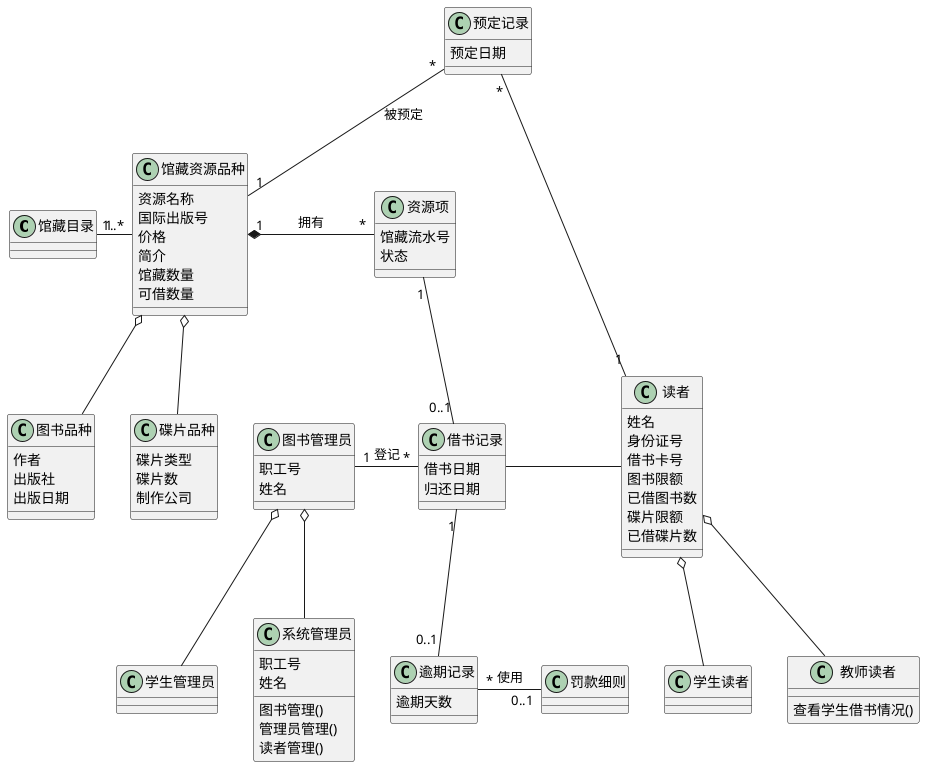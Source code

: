    @startuml
     class 馆藏目录{

     }
     class 馆藏资源品种{
         资源名称
         国际出版号
         价格
         简介
         馆藏数量
         可借数量
     }
     class 碟片品种{
         碟片类型
         碟片数
         制作公司
     }
     class 图书品种{
         作者
         出版社
         出版日期
     }
     class 预定记录{
         预定日期
     }
     class 资源项{
         馆藏流水号
         状态
     }
     class 借书记录{
         借书日期
         归还日期
     }
     class 读者{
         姓名
         身份证号
         借书卡号
         图书限额
         已借图书数
         碟片限额
         已借碟片数
     }
     class 教师读者{
         查看学生借书情况()
     }
     class 学生读者{
     }
     class 图书管理员{
         职工号
         姓名
     }
     class 学生管理员{
     }
     class 逾期记录{
         逾期天数
     }
     class 罚款细则{
     }
     class 系统管理员{
         职工号
         姓名
         图书管理()
         管理员管理()
         读者管理()
     }
     馆藏目录 "1" --right"1..*" 馆藏资源品种
     馆藏资源品种 "1" --up "*" 预定记录:被预定
     预定记录 "*" --down "1" 读者
     馆藏资源品种 "1"*--right "*"资源项:拥有
     馆藏资源品种 o--down 碟片品种
     馆藏资源品种 o--down 图书品种
     资源项 "1"--down "0..1"借书记录
     读者 --left 借书记录
     图书管理员 "1"--right"*" 借书记录:登记
     借书记录 "1"--down "0..1" 逾期记录
     逾期记录 "*"--right"0..1" 罚款细则:使用
     读者 o-- 学生读者
     读者 o-- 教师读者
     图书管理员 o-- 学生管理员
     图书管理员 o-- 系统管理员
     @enduml